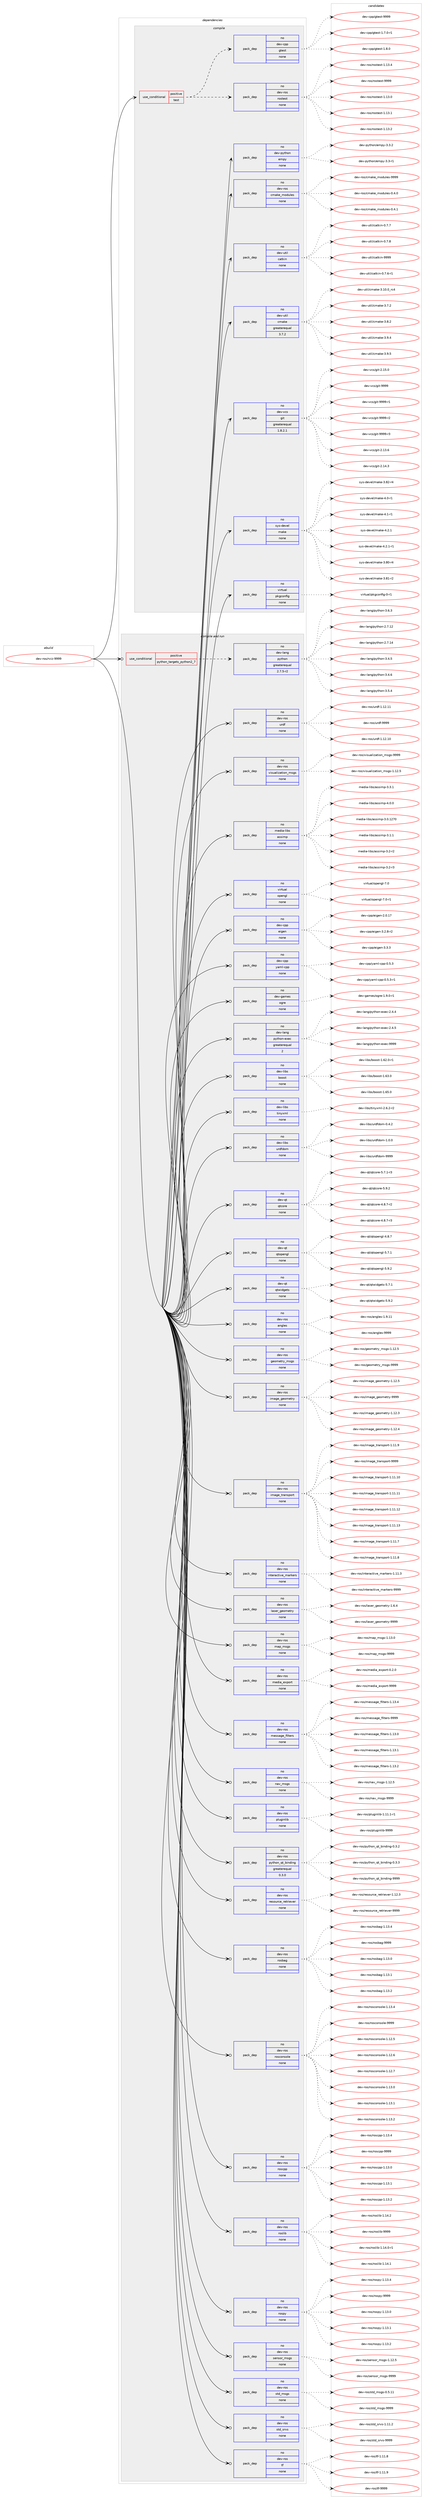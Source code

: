 digraph prolog {

# *************
# Graph options
# *************

newrank=true;
concentrate=true;
compound=true;
graph [rankdir=LR,fontname=Helvetica,fontsize=10,ranksep=1.5];#, ranksep=2.5, nodesep=0.2];
edge  [arrowhead=vee];
node  [fontname=Helvetica,fontsize=10];

# **********
# The ebuild
# **********

subgraph cluster_leftcol {
color=gray;
rank=same;
label=<<i>ebuild</i>>;
id [label="dev-ros/rviz-9999", color=red, width=4, href="../dev-ros/rviz-9999.svg"];
}

# ****************
# The dependencies
# ****************

subgraph cluster_midcol {
color=gray;
label=<<i>dependencies</i>>;
subgraph cluster_compile {
fillcolor="#eeeeee";
style=filled;
label=<<i>compile</i>>;
subgraph cond47141 {
dependency213939 [label=<<TABLE BORDER="0" CELLBORDER="1" CELLSPACING="0" CELLPADDING="4"><TR><TD ROWSPAN="3" CELLPADDING="10">use_conditional</TD></TR><TR><TD>positive</TD></TR><TR><TD>test</TD></TR></TABLE>>, shape=none, color=red];
subgraph pack162808 {
dependency213940 [label=<<TABLE BORDER="0" CELLBORDER="1" CELLSPACING="0" CELLPADDING="4" WIDTH="220"><TR><TD ROWSPAN="6" CELLPADDING="30">pack_dep</TD></TR><TR><TD WIDTH="110">no</TD></TR><TR><TD>dev-ros</TD></TR><TR><TD>rostest</TD></TR><TR><TD>none</TD></TR><TR><TD></TD></TR></TABLE>>, shape=none, color=blue];
}
dependency213939:e -> dependency213940:w [weight=20,style="dashed",arrowhead="vee"];
subgraph pack162809 {
dependency213941 [label=<<TABLE BORDER="0" CELLBORDER="1" CELLSPACING="0" CELLPADDING="4" WIDTH="220"><TR><TD ROWSPAN="6" CELLPADDING="30">pack_dep</TD></TR><TR><TD WIDTH="110">no</TD></TR><TR><TD>dev-cpp</TD></TR><TR><TD>gtest</TD></TR><TR><TD>none</TD></TR><TR><TD></TD></TR></TABLE>>, shape=none, color=blue];
}
dependency213939:e -> dependency213941:w [weight=20,style="dashed",arrowhead="vee"];
}
id:e -> dependency213939:w [weight=20,style="solid",arrowhead="vee"];
subgraph pack162810 {
dependency213942 [label=<<TABLE BORDER="0" CELLBORDER="1" CELLSPACING="0" CELLPADDING="4" WIDTH="220"><TR><TD ROWSPAN="6" CELLPADDING="30">pack_dep</TD></TR><TR><TD WIDTH="110">no</TD></TR><TR><TD>dev-python</TD></TR><TR><TD>empy</TD></TR><TR><TD>none</TD></TR><TR><TD></TD></TR></TABLE>>, shape=none, color=blue];
}
id:e -> dependency213942:w [weight=20,style="solid",arrowhead="vee"];
subgraph pack162811 {
dependency213943 [label=<<TABLE BORDER="0" CELLBORDER="1" CELLSPACING="0" CELLPADDING="4" WIDTH="220"><TR><TD ROWSPAN="6" CELLPADDING="30">pack_dep</TD></TR><TR><TD WIDTH="110">no</TD></TR><TR><TD>dev-ros</TD></TR><TR><TD>cmake_modules</TD></TR><TR><TD>none</TD></TR><TR><TD></TD></TR></TABLE>>, shape=none, color=blue];
}
id:e -> dependency213943:w [weight=20,style="solid",arrowhead="vee"];
subgraph pack162812 {
dependency213944 [label=<<TABLE BORDER="0" CELLBORDER="1" CELLSPACING="0" CELLPADDING="4" WIDTH="220"><TR><TD ROWSPAN="6" CELLPADDING="30">pack_dep</TD></TR><TR><TD WIDTH="110">no</TD></TR><TR><TD>dev-util</TD></TR><TR><TD>catkin</TD></TR><TR><TD>none</TD></TR><TR><TD></TD></TR></TABLE>>, shape=none, color=blue];
}
id:e -> dependency213944:w [weight=20,style="solid",arrowhead="vee"];
subgraph pack162813 {
dependency213945 [label=<<TABLE BORDER="0" CELLBORDER="1" CELLSPACING="0" CELLPADDING="4" WIDTH="220"><TR><TD ROWSPAN="6" CELLPADDING="30">pack_dep</TD></TR><TR><TD WIDTH="110">no</TD></TR><TR><TD>dev-util</TD></TR><TR><TD>cmake</TD></TR><TR><TD>greaterequal</TD></TR><TR><TD>3.7.2</TD></TR></TABLE>>, shape=none, color=blue];
}
id:e -> dependency213945:w [weight=20,style="solid",arrowhead="vee"];
subgraph pack162814 {
dependency213946 [label=<<TABLE BORDER="0" CELLBORDER="1" CELLSPACING="0" CELLPADDING="4" WIDTH="220"><TR><TD ROWSPAN="6" CELLPADDING="30">pack_dep</TD></TR><TR><TD WIDTH="110">no</TD></TR><TR><TD>dev-vcs</TD></TR><TR><TD>git</TD></TR><TR><TD>greaterequal</TD></TR><TR><TD>1.8.2.1</TD></TR></TABLE>>, shape=none, color=blue];
}
id:e -> dependency213946:w [weight=20,style="solid",arrowhead="vee"];
subgraph pack162815 {
dependency213947 [label=<<TABLE BORDER="0" CELLBORDER="1" CELLSPACING="0" CELLPADDING="4" WIDTH="220"><TR><TD ROWSPAN="6" CELLPADDING="30">pack_dep</TD></TR><TR><TD WIDTH="110">no</TD></TR><TR><TD>sys-devel</TD></TR><TR><TD>make</TD></TR><TR><TD>none</TD></TR><TR><TD></TD></TR></TABLE>>, shape=none, color=blue];
}
id:e -> dependency213947:w [weight=20,style="solid",arrowhead="vee"];
subgraph pack162816 {
dependency213948 [label=<<TABLE BORDER="0" CELLBORDER="1" CELLSPACING="0" CELLPADDING="4" WIDTH="220"><TR><TD ROWSPAN="6" CELLPADDING="30">pack_dep</TD></TR><TR><TD WIDTH="110">no</TD></TR><TR><TD>virtual</TD></TR><TR><TD>pkgconfig</TD></TR><TR><TD>none</TD></TR><TR><TD></TD></TR></TABLE>>, shape=none, color=blue];
}
id:e -> dependency213948:w [weight=20,style="solid",arrowhead="vee"];
}
subgraph cluster_compileandrun {
fillcolor="#eeeeee";
style=filled;
label=<<i>compile and run</i>>;
subgraph cond47142 {
dependency213949 [label=<<TABLE BORDER="0" CELLBORDER="1" CELLSPACING="0" CELLPADDING="4"><TR><TD ROWSPAN="3" CELLPADDING="10">use_conditional</TD></TR><TR><TD>positive</TD></TR><TR><TD>python_targets_python2_7</TD></TR></TABLE>>, shape=none, color=red];
subgraph pack162817 {
dependency213950 [label=<<TABLE BORDER="0" CELLBORDER="1" CELLSPACING="0" CELLPADDING="4" WIDTH="220"><TR><TD ROWSPAN="6" CELLPADDING="30">pack_dep</TD></TR><TR><TD WIDTH="110">no</TD></TR><TR><TD>dev-lang</TD></TR><TR><TD>python</TD></TR><TR><TD>greaterequal</TD></TR><TR><TD>2.7.5-r2</TD></TR></TABLE>>, shape=none, color=blue];
}
dependency213949:e -> dependency213950:w [weight=20,style="dashed",arrowhead="vee"];
}
id:e -> dependency213949:w [weight=20,style="solid",arrowhead="odotvee"];
subgraph pack162818 {
dependency213951 [label=<<TABLE BORDER="0" CELLBORDER="1" CELLSPACING="0" CELLPADDING="4" WIDTH="220"><TR><TD ROWSPAN="6" CELLPADDING="30">pack_dep</TD></TR><TR><TD WIDTH="110">no</TD></TR><TR><TD>dev-cpp</TD></TR><TR><TD>eigen</TD></TR><TR><TD>none</TD></TR><TR><TD></TD></TR></TABLE>>, shape=none, color=blue];
}
id:e -> dependency213951:w [weight=20,style="solid",arrowhead="odotvee"];
subgraph pack162819 {
dependency213952 [label=<<TABLE BORDER="0" CELLBORDER="1" CELLSPACING="0" CELLPADDING="4" WIDTH="220"><TR><TD ROWSPAN="6" CELLPADDING="30">pack_dep</TD></TR><TR><TD WIDTH="110">no</TD></TR><TR><TD>dev-cpp</TD></TR><TR><TD>yaml-cpp</TD></TR><TR><TD>none</TD></TR><TR><TD></TD></TR></TABLE>>, shape=none, color=blue];
}
id:e -> dependency213952:w [weight=20,style="solid",arrowhead="odotvee"];
subgraph pack162820 {
dependency213953 [label=<<TABLE BORDER="0" CELLBORDER="1" CELLSPACING="0" CELLPADDING="4" WIDTH="220"><TR><TD ROWSPAN="6" CELLPADDING="30">pack_dep</TD></TR><TR><TD WIDTH="110">no</TD></TR><TR><TD>dev-games</TD></TR><TR><TD>ogre</TD></TR><TR><TD>none</TD></TR><TR><TD></TD></TR></TABLE>>, shape=none, color=blue];
}
id:e -> dependency213953:w [weight=20,style="solid",arrowhead="odotvee"];
subgraph pack162821 {
dependency213954 [label=<<TABLE BORDER="0" CELLBORDER="1" CELLSPACING="0" CELLPADDING="4" WIDTH="220"><TR><TD ROWSPAN="6" CELLPADDING="30">pack_dep</TD></TR><TR><TD WIDTH="110">no</TD></TR><TR><TD>dev-lang</TD></TR><TR><TD>python-exec</TD></TR><TR><TD>greaterequal</TD></TR><TR><TD>2</TD></TR></TABLE>>, shape=none, color=blue];
}
id:e -> dependency213954:w [weight=20,style="solid",arrowhead="odotvee"];
subgraph pack162822 {
dependency213955 [label=<<TABLE BORDER="0" CELLBORDER="1" CELLSPACING="0" CELLPADDING="4" WIDTH="220"><TR><TD ROWSPAN="6" CELLPADDING="30">pack_dep</TD></TR><TR><TD WIDTH="110">no</TD></TR><TR><TD>dev-libs</TD></TR><TR><TD>boost</TD></TR><TR><TD>none</TD></TR><TR><TD></TD></TR></TABLE>>, shape=none, color=blue];
}
id:e -> dependency213955:w [weight=20,style="solid",arrowhead="odotvee"];
subgraph pack162823 {
dependency213956 [label=<<TABLE BORDER="0" CELLBORDER="1" CELLSPACING="0" CELLPADDING="4" WIDTH="220"><TR><TD ROWSPAN="6" CELLPADDING="30">pack_dep</TD></TR><TR><TD WIDTH="110">no</TD></TR><TR><TD>dev-libs</TD></TR><TR><TD>tinyxml</TD></TR><TR><TD>none</TD></TR><TR><TD></TD></TR></TABLE>>, shape=none, color=blue];
}
id:e -> dependency213956:w [weight=20,style="solid",arrowhead="odotvee"];
subgraph pack162824 {
dependency213957 [label=<<TABLE BORDER="0" CELLBORDER="1" CELLSPACING="0" CELLPADDING="4" WIDTH="220"><TR><TD ROWSPAN="6" CELLPADDING="30">pack_dep</TD></TR><TR><TD WIDTH="110">no</TD></TR><TR><TD>dev-libs</TD></TR><TR><TD>urdfdom</TD></TR><TR><TD>none</TD></TR><TR><TD></TD></TR></TABLE>>, shape=none, color=blue];
}
id:e -> dependency213957:w [weight=20,style="solid",arrowhead="odotvee"];
subgraph pack162825 {
dependency213958 [label=<<TABLE BORDER="0" CELLBORDER="1" CELLSPACING="0" CELLPADDING="4" WIDTH="220"><TR><TD ROWSPAN="6" CELLPADDING="30">pack_dep</TD></TR><TR><TD WIDTH="110">no</TD></TR><TR><TD>dev-qt</TD></TR><TR><TD>qtcore</TD></TR><TR><TD>none</TD></TR><TR><TD></TD></TR></TABLE>>, shape=none, color=blue];
}
id:e -> dependency213958:w [weight=20,style="solid",arrowhead="odotvee"];
subgraph pack162826 {
dependency213959 [label=<<TABLE BORDER="0" CELLBORDER="1" CELLSPACING="0" CELLPADDING="4" WIDTH="220"><TR><TD ROWSPAN="6" CELLPADDING="30">pack_dep</TD></TR><TR><TD WIDTH="110">no</TD></TR><TR><TD>dev-qt</TD></TR><TR><TD>qtopengl</TD></TR><TR><TD>none</TD></TR><TR><TD></TD></TR></TABLE>>, shape=none, color=blue];
}
id:e -> dependency213959:w [weight=20,style="solid",arrowhead="odotvee"];
subgraph pack162827 {
dependency213960 [label=<<TABLE BORDER="0" CELLBORDER="1" CELLSPACING="0" CELLPADDING="4" WIDTH="220"><TR><TD ROWSPAN="6" CELLPADDING="30">pack_dep</TD></TR><TR><TD WIDTH="110">no</TD></TR><TR><TD>dev-qt</TD></TR><TR><TD>qtwidgets</TD></TR><TR><TD>none</TD></TR><TR><TD></TD></TR></TABLE>>, shape=none, color=blue];
}
id:e -> dependency213960:w [weight=20,style="solid",arrowhead="odotvee"];
subgraph pack162828 {
dependency213961 [label=<<TABLE BORDER="0" CELLBORDER="1" CELLSPACING="0" CELLPADDING="4" WIDTH="220"><TR><TD ROWSPAN="6" CELLPADDING="30">pack_dep</TD></TR><TR><TD WIDTH="110">no</TD></TR><TR><TD>dev-ros</TD></TR><TR><TD>angles</TD></TR><TR><TD>none</TD></TR><TR><TD></TD></TR></TABLE>>, shape=none, color=blue];
}
id:e -> dependency213961:w [weight=20,style="solid",arrowhead="odotvee"];
subgraph pack162829 {
dependency213962 [label=<<TABLE BORDER="0" CELLBORDER="1" CELLSPACING="0" CELLPADDING="4" WIDTH="220"><TR><TD ROWSPAN="6" CELLPADDING="30">pack_dep</TD></TR><TR><TD WIDTH="110">no</TD></TR><TR><TD>dev-ros</TD></TR><TR><TD>geometry_msgs</TD></TR><TR><TD>none</TD></TR><TR><TD></TD></TR></TABLE>>, shape=none, color=blue];
}
id:e -> dependency213962:w [weight=20,style="solid",arrowhead="odotvee"];
subgraph pack162830 {
dependency213963 [label=<<TABLE BORDER="0" CELLBORDER="1" CELLSPACING="0" CELLPADDING="4" WIDTH="220"><TR><TD ROWSPAN="6" CELLPADDING="30">pack_dep</TD></TR><TR><TD WIDTH="110">no</TD></TR><TR><TD>dev-ros</TD></TR><TR><TD>image_geometry</TD></TR><TR><TD>none</TD></TR><TR><TD></TD></TR></TABLE>>, shape=none, color=blue];
}
id:e -> dependency213963:w [weight=20,style="solid",arrowhead="odotvee"];
subgraph pack162831 {
dependency213964 [label=<<TABLE BORDER="0" CELLBORDER="1" CELLSPACING="0" CELLPADDING="4" WIDTH="220"><TR><TD ROWSPAN="6" CELLPADDING="30">pack_dep</TD></TR><TR><TD WIDTH="110">no</TD></TR><TR><TD>dev-ros</TD></TR><TR><TD>image_transport</TD></TR><TR><TD>none</TD></TR><TR><TD></TD></TR></TABLE>>, shape=none, color=blue];
}
id:e -> dependency213964:w [weight=20,style="solid",arrowhead="odotvee"];
subgraph pack162832 {
dependency213965 [label=<<TABLE BORDER="0" CELLBORDER="1" CELLSPACING="0" CELLPADDING="4" WIDTH="220"><TR><TD ROWSPAN="6" CELLPADDING="30">pack_dep</TD></TR><TR><TD WIDTH="110">no</TD></TR><TR><TD>dev-ros</TD></TR><TR><TD>interactive_markers</TD></TR><TR><TD>none</TD></TR><TR><TD></TD></TR></TABLE>>, shape=none, color=blue];
}
id:e -> dependency213965:w [weight=20,style="solid",arrowhead="odotvee"];
subgraph pack162833 {
dependency213966 [label=<<TABLE BORDER="0" CELLBORDER="1" CELLSPACING="0" CELLPADDING="4" WIDTH="220"><TR><TD ROWSPAN="6" CELLPADDING="30">pack_dep</TD></TR><TR><TD WIDTH="110">no</TD></TR><TR><TD>dev-ros</TD></TR><TR><TD>laser_geometry</TD></TR><TR><TD>none</TD></TR><TR><TD></TD></TR></TABLE>>, shape=none, color=blue];
}
id:e -> dependency213966:w [weight=20,style="solid",arrowhead="odotvee"];
subgraph pack162834 {
dependency213967 [label=<<TABLE BORDER="0" CELLBORDER="1" CELLSPACING="0" CELLPADDING="4" WIDTH="220"><TR><TD ROWSPAN="6" CELLPADDING="30">pack_dep</TD></TR><TR><TD WIDTH="110">no</TD></TR><TR><TD>dev-ros</TD></TR><TR><TD>map_msgs</TD></TR><TR><TD>none</TD></TR><TR><TD></TD></TR></TABLE>>, shape=none, color=blue];
}
id:e -> dependency213967:w [weight=20,style="solid",arrowhead="odotvee"];
subgraph pack162835 {
dependency213968 [label=<<TABLE BORDER="0" CELLBORDER="1" CELLSPACING="0" CELLPADDING="4" WIDTH="220"><TR><TD ROWSPAN="6" CELLPADDING="30">pack_dep</TD></TR><TR><TD WIDTH="110">no</TD></TR><TR><TD>dev-ros</TD></TR><TR><TD>media_export</TD></TR><TR><TD>none</TD></TR><TR><TD></TD></TR></TABLE>>, shape=none, color=blue];
}
id:e -> dependency213968:w [weight=20,style="solid",arrowhead="odotvee"];
subgraph pack162836 {
dependency213969 [label=<<TABLE BORDER="0" CELLBORDER="1" CELLSPACING="0" CELLPADDING="4" WIDTH="220"><TR><TD ROWSPAN="6" CELLPADDING="30">pack_dep</TD></TR><TR><TD WIDTH="110">no</TD></TR><TR><TD>dev-ros</TD></TR><TR><TD>message_filters</TD></TR><TR><TD>none</TD></TR><TR><TD></TD></TR></TABLE>>, shape=none, color=blue];
}
id:e -> dependency213969:w [weight=20,style="solid",arrowhead="odotvee"];
subgraph pack162837 {
dependency213970 [label=<<TABLE BORDER="0" CELLBORDER="1" CELLSPACING="0" CELLPADDING="4" WIDTH="220"><TR><TD ROWSPAN="6" CELLPADDING="30">pack_dep</TD></TR><TR><TD WIDTH="110">no</TD></TR><TR><TD>dev-ros</TD></TR><TR><TD>nav_msgs</TD></TR><TR><TD>none</TD></TR><TR><TD></TD></TR></TABLE>>, shape=none, color=blue];
}
id:e -> dependency213970:w [weight=20,style="solid",arrowhead="odotvee"];
subgraph pack162838 {
dependency213971 [label=<<TABLE BORDER="0" CELLBORDER="1" CELLSPACING="0" CELLPADDING="4" WIDTH="220"><TR><TD ROWSPAN="6" CELLPADDING="30">pack_dep</TD></TR><TR><TD WIDTH="110">no</TD></TR><TR><TD>dev-ros</TD></TR><TR><TD>pluginlib</TD></TR><TR><TD>none</TD></TR><TR><TD></TD></TR></TABLE>>, shape=none, color=blue];
}
id:e -> dependency213971:w [weight=20,style="solid",arrowhead="odotvee"];
subgraph pack162839 {
dependency213972 [label=<<TABLE BORDER="0" CELLBORDER="1" CELLSPACING="0" CELLPADDING="4" WIDTH="220"><TR><TD ROWSPAN="6" CELLPADDING="30">pack_dep</TD></TR><TR><TD WIDTH="110">no</TD></TR><TR><TD>dev-ros</TD></TR><TR><TD>python_qt_binding</TD></TR><TR><TD>greaterequal</TD></TR><TR><TD>0.3.0</TD></TR></TABLE>>, shape=none, color=blue];
}
id:e -> dependency213972:w [weight=20,style="solid",arrowhead="odotvee"];
subgraph pack162840 {
dependency213973 [label=<<TABLE BORDER="0" CELLBORDER="1" CELLSPACING="0" CELLPADDING="4" WIDTH="220"><TR><TD ROWSPAN="6" CELLPADDING="30">pack_dep</TD></TR><TR><TD WIDTH="110">no</TD></TR><TR><TD>dev-ros</TD></TR><TR><TD>resource_retriever</TD></TR><TR><TD>none</TD></TR><TR><TD></TD></TR></TABLE>>, shape=none, color=blue];
}
id:e -> dependency213973:w [weight=20,style="solid",arrowhead="odotvee"];
subgraph pack162841 {
dependency213974 [label=<<TABLE BORDER="0" CELLBORDER="1" CELLSPACING="0" CELLPADDING="4" WIDTH="220"><TR><TD ROWSPAN="6" CELLPADDING="30">pack_dep</TD></TR><TR><TD WIDTH="110">no</TD></TR><TR><TD>dev-ros</TD></TR><TR><TD>rosbag</TD></TR><TR><TD>none</TD></TR><TR><TD></TD></TR></TABLE>>, shape=none, color=blue];
}
id:e -> dependency213974:w [weight=20,style="solid",arrowhead="odotvee"];
subgraph pack162842 {
dependency213975 [label=<<TABLE BORDER="0" CELLBORDER="1" CELLSPACING="0" CELLPADDING="4" WIDTH="220"><TR><TD ROWSPAN="6" CELLPADDING="30">pack_dep</TD></TR><TR><TD WIDTH="110">no</TD></TR><TR><TD>dev-ros</TD></TR><TR><TD>rosconsole</TD></TR><TR><TD>none</TD></TR><TR><TD></TD></TR></TABLE>>, shape=none, color=blue];
}
id:e -> dependency213975:w [weight=20,style="solid",arrowhead="odotvee"];
subgraph pack162843 {
dependency213976 [label=<<TABLE BORDER="0" CELLBORDER="1" CELLSPACING="0" CELLPADDING="4" WIDTH="220"><TR><TD ROWSPAN="6" CELLPADDING="30">pack_dep</TD></TR><TR><TD WIDTH="110">no</TD></TR><TR><TD>dev-ros</TD></TR><TR><TD>roscpp</TD></TR><TR><TD>none</TD></TR><TR><TD></TD></TR></TABLE>>, shape=none, color=blue];
}
id:e -> dependency213976:w [weight=20,style="solid",arrowhead="odotvee"];
subgraph pack162844 {
dependency213977 [label=<<TABLE BORDER="0" CELLBORDER="1" CELLSPACING="0" CELLPADDING="4" WIDTH="220"><TR><TD ROWSPAN="6" CELLPADDING="30">pack_dep</TD></TR><TR><TD WIDTH="110">no</TD></TR><TR><TD>dev-ros</TD></TR><TR><TD>roslib</TD></TR><TR><TD>none</TD></TR><TR><TD></TD></TR></TABLE>>, shape=none, color=blue];
}
id:e -> dependency213977:w [weight=20,style="solid",arrowhead="odotvee"];
subgraph pack162845 {
dependency213978 [label=<<TABLE BORDER="0" CELLBORDER="1" CELLSPACING="0" CELLPADDING="4" WIDTH="220"><TR><TD ROWSPAN="6" CELLPADDING="30">pack_dep</TD></TR><TR><TD WIDTH="110">no</TD></TR><TR><TD>dev-ros</TD></TR><TR><TD>rospy</TD></TR><TR><TD>none</TD></TR><TR><TD></TD></TR></TABLE>>, shape=none, color=blue];
}
id:e -> dependency213978:w [weight=20,style="solid",arrowhead="odotvee"];
subgraph pack162846 {
dependency213979 [label=<<TABLE BORDER="0" CELLBORDER="1" CELLSPACING="0" CELLPADDING="4" WIDTH="220"><TR><TD ROWSPAN="6" CELLPADDING="30">pack_dep</TD></TR><TR><TD WIDTH="110">no</TD></TR><TR><TD>dev-ros</TD></TR><TR><TD>sensor_msgs</TD></TR><TR><TD>none</TD></TR><TR><TD></TD></TR></TABLE>>, shape=none, color=blue];
}
id:e -> dependency213979:w [weight=20,style="solid",arrowhead="odotvee"];
subgraph pack162847 {
dependency213980 [label=<<TABLE BORDER="0" CELLBORDER="1" CELLSPACING="0" CELLPADDING="4" WIDTH="220"><TR><TD ROWSPAN="6" CELLPADDING="30">pack_dep</TD></TR><TR><TD WIDTH="110">no</TD></TR><TR><TD>dev-ros</TD></TR><TR><TD>std_msgs</TD></TR><TR><TD>none</TD></TR><TR><TD></TD></TR></TABLE>>, shape=none, color=blue];
}
id:e -> dependency213980:w [weight=20,style="solid",arrowhead="odotvee"];
subgraph pack162848 {
dependency213981 [label=<<TABLE BORDER="0" CELLBORDER="1" CELLSPACING="0" CELLPADDING="4" WIDTH="220"><TR><TD ROWSPAN="6" CELLPADDING="30">pack_dep</TD></TR><TR><TD WIDTH="110">no</TD></TR><TR><TD>dev-ros</TD></TR><TR><TD>std_srvs</TD></TR><TR><TD>none</TD></TR><TR><TD></TD></TR></TABLE>>, shape=none, color=blue];
}
id:e -> dependency213981:w [weight=20,style="solid",arrowhead="odotvee"];
subgraph pack162849 {
dependency213982 [label=<<TABLE BORDER="0" CELLBORDER="1" CELLSPACING="0" CELLPADDING="4" WIDTH="220"><TR><TD ROWSPAN="6" CELLPADDING="30">pack_dep</TD></TR><TR><TD WIDTH="110">no</TD></TR><TR><TD>dev-ros</TD></TR><TR><TD>tf</TD></TR><TR><TD>none</TD></TR><TR><TD></TD></TR></TABLE>>, shape=none, color=blue];
}
id:e -> dependency213982:w [weight=20,style="solid",arrowhead="odotvee"];
subgraph pack162850 {
dependency213983 [label=<<TABLE BORDER="0" CELLBORDER="1" CELLSPACING="0" CELLPADDING="4" WIDTH="220"><TR><TD ROWSPAN="6" CELLPADDING="30">pack_dep</TD></TR><TR><TD WIDTH="110">no</TD></TR><TR><TD>dev-ros</TD></TR><TR><TD>urdf</TD></TR><TR><TD>none</TD></TR><TR><TD></TD></TR></TABLE>>, shape=none, color=blue];
}
id:e -> dependency213983:w [weight=20,style="solid",arrowhead="odotvee"];
subgraph pack162851 {
dependency213984 [label=<<TABLE BORDER="0" CELLBORDER="1" CELLSPACING="0" CELLPADDING="4" WIDTH="220"><TR><TD ROWSPAN="6" CELLPADDING="30">pack_dep</TD></TR><TR><TD WIDTH="110">no</TD></TR><TR><TD>dev-ros</TD></TR><TR><TD>visualization_msgs</TD></TR><TR><TD>none</TD></TR><TR><TD></TD></TR></TABLE>>, shape=none, color=blue];
}
id:e -> dependency213984:w [weight=20,style="solid",arrowhead="odotvee"];
subgraph pack162852 {
dependency213985 [label=<<TABLE BORDER="0" CELLBORDER="1" CELLSPACING="0" CELLPADDING="4" WIDTH="220"><TR><TD ROWSPAN="6" CELLPADDING="30">pack_dep</TD></TR><TR><TD WIDTH="110">no</TD></TR><TR><TD>media-libs</TD></TR><TR><TD>assimp</TD></TR><TR><TD>none</TD></TR><TR><TD></TD></TR></TABLE>>, shape=none, color=blue];
}
id:e -> dependency213985:w [weight=20,style="solid",arrowhead="odotvee"];
subgraph pack162853 {
dependency213986 [label=<<TABLE BORDER="0" CELLBORDER="1" CELLSPACING="0" CELLPADDING="4" WIDTH="220"><TR><TD ROWSPAN="6" CELLPADDING="30">pack_dep</TD></TR><TR><TD WIDTH="110">no</TD></TR><TR><TD>virtual</TD></TR><TR><TD>opengl</TD></TR><TR><TD>none</TD></TR><TR><TD></TD></TR></TABLE>>, shape=none, color=blue];
}
id:e -> dependency213986:w [weight=20,style="solid",arrowhead="odotvee"];
}
subgraph cluster_run {
fillcolor="#eeeeee";
style=filled;
label=<<i>run</i>>;
}
}

# **************
# The candidates
# **************

subgraph cluster_choices {
rank=same;
color=gray;
label=<<i>candidates</i>>;

subgraph choice162808 {
color=black;
nodesep=1;
choice100101118451141111154711411111511610111511645494649514648 [label="dev-ros/rostest-1.13.0", color=red, width=4,href="../dev-ros/rostest-1.13.0.svg"];
choice100101118451141111154711411111511610111511645494649514649 [label="dev-ros/rostest-1.13.1", color=red, width=4,href="../dev-ros/rostest-1.13.1.svg"];
choice100101118451141111154711411111511610111511645494649514650 [label="dev-ros/rostest-1.13.2", color=red, width=4,href="../dev-ros/rostest-1.13.2.svg"];
choice100101118451141111154711411111511610111511645494649514652 [label="dev-ros/rostest-1.13.4", color=red, width=4,href="../dev-ros/rostest-1.13.4.svg"];
choice10010111845114111115471141111151161011151164557575757 [label="dev-ros/rostest-9999", color=red, width=4,href="../dev-ros/rostest-9999.svg"];
dependency213940:e -> choice100101118451141111154711411111511610111511645494649514648:w [style=dotted,weight="100"];
dependency213940:e -> choice100101118451141111154711411111511610111511645494649514649:w [style=dotted,weight="100"];
dependency213940:e -> choice100101118451141111154711411111511610111511645494649514650:w [style=dotted,weight="100"];
dependency213940:e -> choice100101118451141111154711411111511610111511645494649514652:w [style=dotted,weight="100"];
dependency213940:e -> choice10010111845114111115471141111151161011151164557575757:w [style=dotted,weight="100"];
}
subgraph choice162809 {
color=black;
nodesep=1;
choice1001011184599112112471031161011151164549465546484511449 [label="dev-cpp/gtest-1.7.0-r1", color=red, width=4,href="../dev-cpp/gtest-1.7.0-r1.svg"];
choice100101118459911211247103116101115116454946564648 [label="dev-cpp/gtest-1.8.0", color=red, width=4,href="../dev-cpp/gtest-1.8.0.svg"];
choice1001011184599112112471031161011151164557575757 [label="dev-cpp/gtest-9999", color=red, width=4,href="../dev-cpp/gtest-9999.svg"];
dependency213941:e -> choice1001011184599112112471031161011151164549465546484511449:w [style=dotted,weight="100"];
dependency213941:e -> choice100101118459911211247103116101115116454946564648:w [style=dotted,weight="100"];
dependency213941:e -> choice1001011184599112112471031161011151164557575757:w [style=dotted,weight="100"];
}
subgraph choice162810 {
color=black;
nodesep=1;
choice1001011184511212111610411111047101109112121455146514511449 [label="dev-python/empy-3.3-r1", color=red, width=4,href="../dev-python/empy-3.3-r1.svg"];
choice1001011184511212111610411111047101109112121455146514650 [label="dev-python/empy-3.3.2", color=red, width=4,href="../dev-python/empy-3.3.2.svg"];
dependency213942:e -> choice1001011184511212111610411111047101109112121455146514511449:w [style=dotted,weight="100"];
dependency213942:e -> choice1001011184511212111610411111047101109112121455146514650:w [style=dotted,weight="100"];
}
subgraph choice162811 {
color=black;
nodesep=1;
choice1001011184511411111547991099710710195109111100117108101115454846524648 [label="dev-ros/cmake_modules-0.4.0", color=red, width=4,href="../dev-ros/cmake_modules-0.4.0.svg"];
choice1001011184511411111547991099710710195109111100117108101115454846524649 [label="dev-ros/cmake_modules-0.4.1", color=red, width=4,href="../dev-ros/cmake_modules-0.4.1.svg"];
choice10010111845114111115479910997107101951091111001171081011154557575757 [label="dev-ros/cmake_modules-9999", color=red, width=4,href="../dev-ros/cmake_modules-9999.svg"];
dependency213943:e -> choice1001011184511411111547991099710710195109111100117108101115454846524648:w [style=dotted,weight="100"];
dependency213943:e -> choice1001011184511411111547991099710710195109111100117108101115454846524649:w [style=dotted,weight="100"];
dependency213943:e -> choice10010111845114111115479910997107101951091111001171081011154557575757:w [style=dotted,weight="100"];
}
subgraph choice162812 {
color=black;
nodesep=1;
choice100101118451171161051084799971161071051104548465546544511449 [label="dev-util/catkin-0.7.6-r1", color=red, width=4,href="../dev-util/catkin-0.7.6-r1.svg"];
choice10010111845117116105108479997116107105110454846554655 [label="dev-util/catkin-0.7.7", color=red, width=4,href="../dev-util/catkin-0.7.7.svg"];
choice10010111845117116105108479997116107105110454846554656 [label="dev-util/catkin-0.7.8", color=red, width=4,href="../dev-util/catkin-0.7.8.svg"];
choice100101118451171161051084799971161071051104557575757 [label="dev-util/catkin-9999", color=red, width=4,href="../dev-util/catkin-9999.svg"];
dependency213944:e -> choice100101118451171161051084799971161071051104548465546544511449:w [style=dotted,weight="100"];
dependency213944:e -> choice10010111845117116105108479997116107105110454846554655:w [style=dotted,weight="100"];
dependency213944:e -> choice10010111845117116105108479997116107105110454846554656:w [style=dotted,weight="100"];
dependency213944:e -> choice100101118451171161051084799971161071051104557575757:w [style=dotted,weight="100"];
}
subgraph choice162813 {
color=black;
nodesep=1;
choice1001011184511711610510847991099710710145514649484648951149952 [label="dev-util/cmake-3.10.0_rc4", color=red, width=4,href="../dev-util/cmake-3.10.0_rc4.svg"];
choice10010111845117116105108479910997107101455146554650 [label="dev-util/cmake-3.7.2", color=red, width=4,href="../dev-util/cmake-3.7.2.svg"];
choice10010111845117116105108479910997107101455146564650 [label="dev-util/cmake-3.8.2", color=red, width=4,href="../dev-util/cmake-3.8.2.svg"];
choice10010111845117116105108479910997107101455146574652 [label="dev-util/cmake-3.9.4", color=red, width=4,href="../dev-util/cmake-3.9.4.svg"];
choice10010111845117116105108479910997107101455146574653 [label="dev-util/cmake-3.9.5", color=red, width=4,href="../dev-util/cmake-3.9.5.svg"];
dependency213945:e -> choice1001011184511711610510847991099710710145514649484648951149952:w [style=dotted,weight="100"];
dependency213945:e -> choice10010111845117116105108479910997107101455146554650:w [style=dotted,weight="100"];
dependency213945:e -> choice10010111845117116105108479910997107101455146564650:w [style=dotted,weight="100"];
dependency213945:e -> choice10010111845117116105108479910997107101455146574652:w [style=dotted,weight="100"];
dependency213945:e -> choice10010111845117116105108479910997107101455146574653:w [style=dotted,weight="100"];
}
subgraph choice162814 {
color=black;
nodesep=1;
choice10010111845118991154710310511645504649514654 [label="dev-vcs/git-2.13.6", color=red, width=4,href="../dev-vcs/git-2.13.6.svg"];
choice10010111845118991154710310511645504649524651 [label="dev-vcs/git-2.14.3", color=red, width=4,href="../dev-vcs/git-2.14.3.svg"];
choice10010111845118991154710310511645504649534648 [label="dev-vcs/git-2.15.0", color=red, width=4,href="../dev-vcs/git-2.15.0.svg"];
choice1001011184511899115471031051164557575757 [label="dev-vcs/git-9999", color=red, width=4,href="../dev-vcs/git-9999.svg"];
choice10010111845118991154710310511645575757574511449 [label="dev-vcs/git-9999-r1", color=red, width=4,href="../dev-vcs/git-9999-r1.svg"];
choice10010111845118991154710310511645575757574511450 [label="dev-vcs/git-9999-r2", color=red, width=4,href="../dev-vcs/git-9999-r2.svg"];
choice10010111845118991154710310511645575757574511451 [label="dev-vcs/git-9999-r3", color=red, width=4,href="../dev-vcs/git-9999-r3.svg"];
dependency213946:e -> choice10010111845118991154710310511645504649514654:w [style=dotted,weight="100"];
dependency213946:e -> choice10010111845118991154710310511645504649524651:w [style=dotted,weight="100"];
dependency213946:e -> choice10010111845118991154710310511645504649534648:w [style=dotted,weight="100"];
dependency213946:e -> choice1001011184511899115471031051164557575757:w [style=dotted,weight="100"];
dependency213946:e -> choice10010111845118991154710310511645575757574511449:w [style=dotted,weight="100"];
dependency213946:e -> choice10010111845118991154710310511645575757574511450:w [style=dotted,weight="100"];
dependency213946:e -> choice10010111845118991154710310511645575757574511451:w [style=dotted,weight="100"];
}
subgraph choice162815 {
color=black;
nodesep=1;
choice11512111545100101118101108471099710710145514656484511452 [label="sys-devel/make-3.80-r4", color=red, width=4,href="../sys-devel/make-3.80-r4.svg"];
choice11512111545100101118101108471099710710145514656494511450 [label="sys-devel/make-3.81-r2", color=red, width=4,href="../sys-devel/make-3.81-r2.svg"];
choice11512111545100101118101108471099710710145514656504511452 [label="sys-devel/make-3.82-r4", color=red, width=4,href="../sys-devel/make-3.82-r4.svg"];
choice115121115451001011181011084710997107101455246484511449 [label="sys-devel/make-4.0-r1", color=red, width=4,href="../sys-devel/make-4.0-r1.svg"];
choice115121115451001011181011084710997107101455246494511449 [label="sys-devel/make-4.1-r1", color=red, width=4,href="../sys-devel/make-4.1-r1.svg"];
choice115121115451001011181011084710997107101455246504649 [label="sys-devel/make-4.2.1", color=red, width=4,href="../sys-devel/make-4.2.1.svg"];
choice1151211154510010111810110847109971071014552465046494511449 [label="sys-devel/make-4.2.1-r1", color=red, width=4,href="../sys-devel/make-4.2.1-r1.svg"];
dependency213947:e -> choice11512111545100101118101108471099710710145514656484511452:w [style=dotted,weight="100"];
dependency213947:e -> choice11512111545100101118101108471099710710145514656494511450:w [style=dotted,weight="100"];
dependency213947:e -> choice11512111545100101118101108471099710710145514656504511452:w [style=dotted,weight="100"];
dependency213947:e -> choice115121115451001011181011084710997107101455246484511449:w [style=dotted,weight="100"];
dependency213947:e -> choice115121115451001011181011084710997107101455246494511449:w [style=dotted,weight="100"];
dependency213947:e -> choice115121115451001011181011084710997107101455246504649:w [style=dotted,weight="100"];
dependency213947:e -> choice1151211154510010111810110847109971071014552465046494511449:w [style=dotted,weight="100"];
}
subgraph choice162816 {
color=black;
nodesep=1;
choice11810511411611797108471121071039911111010210510345484511449 [label="virtual/pkgconfig-0-r1", color=red, width=4,href="../virtual/pkgconfig-0-r1.svg"];
dependency213948:e -> choice11810511411611797108471121071039911111010210510345484511449:w [style=dotted,weight="100"];
}
subgraph choice162817 {
color=black;
nodesep=1;
choice10010111845108971101034711212111610411111045504655464950 [label="dev-lang/python-2.7.12", color=red, width=4,href="../dev-lang/python-2.7.12.svg"];
choice10010111845108971101034711212111610411111045504655464952 [label="dev-lang/python-2.7.14", color=red, width=4,href="../dev-lang/python-2.7.14.svg"];
choice100101118451089711010347112121116104111110455146524653 [label="dev-lang/python-3.4.5", color=red, width=4,href="../dev-lang/python-3.4.5.svg"];
choice100101118451089711010347112121116104111110455146524654 [label="dev-lang/python-3.4.6", color=red, width=4,href="../dev-lang/python-3.4.6.svg"];
choice100101118451089711010347112121116104111110455146534652 [label="dev-lang/python-3.5.4", color=red, width=4,href="../dev-lang/python-3.5.4.svg"];
choice100101118451089711010347112121116104111110455146544651 [label="dev-lang/python-3.6.3", color=red, width=4,href="../dev-lang/python-3.6.3.svg"];
dependency213950:e -> choice10010111845108971101034711212111610411111045504655464950:w [style=dotted,weight="100"];
dependency213950:e -> choice10010111845108971101034711212111610411111045504655464952:w [style=dotted,weight="100"];
dependency213950:e -> choice100101118451089711010347112121116104111110455146524653:w [style=dotted,weight="100"];
dependency213950:e -> choice100101118451089711010347112121116104111110455146524654:w [style=dotted,weight="100"];
dependency213950:e -> choice100101118451089711010347112121116104111110455146534652:w [style=dotted,weight="100"];
dependency213950:e -> choice100101118451089711010347112121116104111110455146544651:w [style=dotted,weight="100"];
}
subgraph choice162818 {
color=black;
nodesep=1;
choice10010111845991121124710110510310111045504648464955 [label="dev-cpp/eigen-2.0.17", color=red, width=4,href="../dev-cpp/eigen-2.0.17.svg"];
choice1001011184599112112471011051031011104551465046564511450 [label="dev-cpp/eigen-3.2.8-r2", color=red, width=4,href="../dev-cpp/eigen-3.2.8-r2.svg"];
choice100101118459911211247101105103101110455146514651 [label="dev-cpp/eigen-3.3.3", color=red, width=4,href="../dev-cpp/eigen-3.3.3.svg"];
dependency213951:e -> choice10010111845991121124710110510310111045504648464955:w [style=dotted,weight="100"];
dependency213951:e -> choice1001011184599112112471011051031011104551465046564511450:w [style=dotted,weight="100"];
dependency213951:e -> choice100101118459911211247101105103101110455146514651:w [style=dotted,weight="100"];
}
subgraph choice162819 {
color=black;
nodesep=1;
choice100101118459911211247121971091084599112112454846534651 [label="dev-cpp/yaml-cpp-0.5.3", color=red, width=4,href="../dev-cpp/yaml-cpp-0.5.3.svg"];
choice1001011184599112112471219710910845991121124548465346514511449 [label="dev-cpp/yaml-cpp-0.5.3-r1", color=red, width=4,href="../dev-cpp/yaml-cpp-0.5.3-r1.svg"];
dependency213952:e -> choice100101118459911211247121971091084599112112454846534651:w [style=dotted,weight="100"];
dependency213952:e -> choice1001011184599112112471219710910845991121124548465346514511449:w [style=dotted,weight="100"];
}
subgraph choice162820 {
color=black;
nodesep=1;
choice1001011184510397109101115471111031141014549465746484511449 [label="dev-games/ogre-1.9.0-r1", color=red, width=4,href="../dev-games/ogre-1.9.0-r1.svg"];
dependency213953:e -> choice1001011184510397109101115471111031141014549465746484511449:w [style=dotted,weight="100"];
}
subgraph choice162821 {
color=black;
nodesep=1;
choice1001011184510897110103471121211161041111104510112010199455046524652 [label="dev-lang/python-exec-2.4.4", color=red, width=4,href="../dev-lang/python-exec-2.4.4.svg"];
choice1001011184510897110103471121211161041111104510112010199455046524653 [label="dev-lang/python-exec-2.4.5", color=red, width=4,href="../dev-lang/python-exec-2.4.5.svg"];
choice10010111845108971101034711212111610411111045101120101994557575757 [label="dev-lang/python-exec-9999", color=red, width=4,href="../dev-lang/python-exec-9999.svg"];
dependency213954:e -> choice1001011184510897110103471121211161041111104510112010199455046524652:w [style=dotted,weight="100"];
dependency213954:e -> choice1001011184510897110103471121211161041111104510112010199455046524653:w [style=dotted,weight="100"];
dependency213954:e -> choice10010111845108971101034711212111610411111045101120101994557575757:w [style=dotted,weight="100"];
}
subgraph choice162822 {
color=black;
nodesep=1;
choice10010111845108105981154798111111115116454946545046484511449 [label="dev-libs/boost-1.62.0-r1", color=red, width=4,href="../dev-libs/boost-1.62.0-r1.svg"];
choice1001011184510810598115479811111111511645494654514648 [label="dev-libs/boost-1.63.0", color=red, width=4,href="../dev-libs/boost-1.63.0.svg"];
choice1001011184510810598115479811111111511645494654534648 [label="dev-libs/boost-1.65.0", color=red, width=4,href="../dev-libs/boost-1.65.0.svg"];
dependency213955:e -> choice10010111845108105981154798111111115116454946545046484511449:w [style=dotted,weight="100"];
dependency213955:e -> choice1001011184510810598115479811111111511645494654514648:w [style=dotted,weight="100"];
dependency213955:e -> choice1001011184510810598115479811111111511645494654534648:w [style=dotted,weight="100"];
}
subgraph choice162823 {
color=black;
nodesep=1;
choice1001011184510810598115471161051101211201091084550465446504511450 [label="dev-libs/tinyxml-2.6.2-r2", color=red, width=4,href="../dev-libs/tinyxml-2.6.2-r2.svg"];
dependency213956:e -> choice1001011184510810598115471161051101211201091084550465446504511450:w [style=dotted,weight="100"];
}
subgraph choice162824 {
color=black;
nodesep=1;
choice100101118451081059811547117114100102100111109454846524650 [label="dev-libs/urdfdom-0.4.2", color=red, width=4,href="../dev-libs/urdfdom-0.4.2.svg"];
choice100101118451081059811547117114100102100111109454946484648 [label="dev-libs/urdfdom-1.0.0", color=red, width=4,href="../dev-libs/urdfdom-1.0.0.svg"];
choice1001011184510810598115471171141001021001111094557575757 [label="dev-libs/urdfdom-9999", color=red, width=4,href="../dev-libs/urdfdom-9999.svg"];
dependency213957:e -> choice100101118451081059811547117114100102100111109454846524650:w [style=dotted,weight="100"];
dependency213957:e -> choice100101118451081059811547117114100102100111109454946484648:w [style=dotted,weight="100"];
dependency213957:e -> choice1001011184510810598115471171141001021001111094557575757:w [style=dotted,weight="100"];
}
subgraph choice162825 {
color=black;
nodesep=1;
choice1001011184511311647113116991111141014552465646554511450 [label="dev-qt/qtcore-4.8.7-r2", color=red, width=4,href="../dev-qt/qtcore-4.8.7-r2.svg"];
choice1001011184511311647113116991111141014552465646554511451 [label="dev-qt/qtcore-4.8.7-r3", color=red, width=4,href="../dev-qt/qtcore-4.8.7-r3.svg"];
choice1001011184511311647113116991111141014553465546494511451 [label="dev-qt/qtcore-5.7.1-r3", color=red, width=4,href="../dev-qt/qtcore-5.7.1-r3.svg"];
choice100101118451131164711311699111114101455346574650 [label="dev-qt/qtcore-5.9.2", color=red, width=4,href="../dev-qt/qtcore-5.9.2.svg"];
dependency213958:e -> choice1001011184511311647113116991111141014552465646554511450:w [style=dotted,weight="100"];
dependency213958:e -> choice1001011184511311647113116991111141014552465646554511451:w [style=dotted,weight="100"];
dependency213958:e -> choice1001011184511311647113116991111141014553465546494511451:w [style=dotted,weight="100"];
dependency213958:e -> choice100101118451131164711311699111114101455346574650:w [style=dotted,weight="100"];
}
subgraph choice162826 {
color=black;
nodesep=1;
choice1001011184511311647113116111112101110103108455246564655 [label="dev-qt/qtopengl-4.8.7", color=red, width=4,href="../dev-qt/qtopengl-4.8.7.svg"];
choice1001011184511311647113116111112101110103108455346554649 [label="dev-qt/qtopengl-5.7.1", color=red, width=4,href="../dev-qt/qtopengl-5.7.1.svg"];
choice1001011184511311647113116111112101110103108455346574650 [label="dev-qt/qtopengl-5.9.2", color=red, width=4,href="../dev-qt/qtopengl-5.9.2.svg"];
dependency213959:e -> choice1001011184511311647113116111112101110103108455246564655:w [style=dotted,weight="100"];
dependency213959:e -> choice1001011184511311647113116111112101110103108455346554649:w [style=dotted,weight="100"];
dependency213959:e -> choice1001011184511311647113116111112101110103108455346574650:w [style=dotted,weight="100"];
}
subgraph choice162827 {
color=black;
nodesep=1;
choice1001011184511311647113116119105100103101116115455346554649 [label="dev-qt/qtwidgets-5.7.1", color=red, width=4,href="../dev-qt/qtwidgets-5.7.1.svg"];
choice1001011184511311647113116119105100103101116115455346574650 [label="dev-qt/qtwidgets-5.9.2", color=red, width=4,href="../dev-qt/qtwidgets-5.9.2.svg"];
dependency213960:e -> choice1001011184511311647113116119105100103101116115455346554649:w [style=dotted,weight="100"];
dependency213960:e -> choice1001011184511311647113116119105100103101116115455346574650:w [style=dotted,weight="100"];
}
subgraph choice162828 {
color=black;
nodesep=1;
choice10010111845114111115479711010310810111545494657464949 [label="dev-ros/angles-1.9.11", color=red, width=4,href="../dev-ros/angles-1.9.11.svg"];
choice1001011184511411111547971101031081011154557575757 [label="dev-ros/angles-9999", color=red, width=4,href="../dev-ros/angles-9999.svg"];
dependency213961:e -> choice10010111845114111115479711010310810111545494657464949:w [style=dotted,weight="100"];
dependency213961:e -> choice1001011184511411111547971101031081011154557575757:w [style=dotted,weight="100"];
}
subgraph choice162829 {
color=black;
nodesep=1;
choice10010111845114111115471031011111091011161141219510911510311545494649504653 [label="dev-ros/geometry_msgs-1.12.5", color=red, width=4,href="../dev-ros/geometry_msgs-1.12.5.svg"];
choice1001011184511411111547103101111109101116114121951091151031154557575757 [label="dev-ros/geometry_msgs-9999", color=red, width=4,href="../dev-ros/geometry_msgs-9999.svg"];
dependency213962:e -> choice10010111845114111115471031011111091011161141219510911510311545494649504653:w [style=dotted,weight="100"];
dependency213962:e -> choice1001011184511411111547103101111109101116114121951091151031154557575757:w [style=dotted,weight="100"];
}
subgraph choice162830 {
color=black;
nodesep=1;
choice1001011184511411111547105109971031019510310111110910111611412145494649504651 [label="dev-ros/image_geometry-1.12.3", color=red, width=4,href="../dev-ros/image_geometry-1.12.3.svg"];
choice1001011184511411111547105109971031019510310111110910111611412145494649504652 [label="dev-ros/image_geometry-1.12.4", color=red, width=4,href="../dev-ros/image_geometry-1.12.4.svg"];
choice1001011184511411111547105109971031019510310111110910111611412145494649504653 [label="dev-ros/image_geometry-1.12.5", color=red, width=4,href="../dev-ros/image_geometry-1.12.5.svg"];
choice100101118451141111154710510997103101951031011111091011161141214557575757 [label="dev-ros/image_geometry-9999", color=red, width=4,href="../dev-ros/image_geometry-9999.svg"];
dependency213963:e -> choice1001011184511411111547105109971031019510310111110910111611412145494649504651:w [style=dotted,weight="100"];
dependency213963:e -> choice1001011184511411111547105109971031019510310111110910111611412145494649504652:w [style=dotted,weight="100"];
dependency213963:e -> choice1001011184511411111547105109971031019510310111110910111611412145494649504653:w [style=dotted,weight="100"];
dependency213963:e -> choice100101118451141111154710510997103101951031011111091011161141214557575757:w [style=dotted,weight="100"];
}
subgraph choice162831 {
color=black;
nodesep=1;
choice10010111845114111115471051099710310195116114971101151121111141164549464949464948 [label="dev-ros/image_transport-1.11.10", color=red, width=4,href="../dev-ros/image_transport-1.11.10.svg"];
choice10010111845114111115471051099710310195116114971101151121111141164549464949464949 [label="dev-ros/image_transport-1.11.11", color=red, width=4,href="../dev-ros/image_transport-1.11.11.svg"];
choice10010111845114111115471051099710310195116114971101151121111141164549464949464950 [label="dev-ros/image_transport-1.11.12", color=red, width=4,href="../dev-ros/image_transport-1.11.12.svg"];
choice10010111845114111115471051099710310195116114971101151121111141164549464949464951 [label="dev-ros/image_transport-1.11.13", color=red, width=4,href="../dev-ros/image_transport-1.11.13.svg"];
choice100101118451141111154710510997103101951161149711011511211111411645494649494655 [label="dev-ros/image_transport-1.11.7", color=red, width=4,href="../dev-ros/image_transport-1.11.7.svg"];
choice100101118451141111154710510997103101951161149711011511211111411645494649494656 [label="dev-ros/image_transport-1.11.8", color=red, width=4,href="../dev-ros/image_transport-1.11.8.svg"];
choice100101118451141111154710510997103101951161149711011511211111411645494649494657 [label="dev-ros/image_transport-1.11.9", color=red, width=4,href="../dev-ros/image_transport-1.11.9.svg"];
choice10010111845114111115471051099710310195116114971101151121111141164557575757 [label="dev-ros/image_transport-9999", color=red, width=4,href="../dev-ros/image_transport-9999.svg"];
dependency213964:e -> choice10010111845114111115471051099710310195116114971101151121111141164549464949464948:w [style=dotted,weight="100"];
dependency213964:e -> choice10010111845114111115471051099710310195116114971101151121111141164549464949464949:w [style=dotted,weight="100"];
dependency213964:e -> choice10010111845114111115471051099710310195116114971101151121111141164549464949464950:w [style=dotted,weight="100"];
dependency213964:e -> choice10010111845114111115471051099710310195116114971101151121111141164549464949464951:w [style=dotted,weight="100"];
dependency213964:e -> choice100101118451141111154710510997103101951161149711011511211111411645494649494655:w [style=dotted,weight="100"];
dependency213964:e -> choice100101118451141111154710510997103101951161149711011511211111411645494649494656:w [style=dotted,weight="100"];
dependency213964:e -> choice100101118451141111154710510997103101951161149711011511211111411645494649494657:w [style=dotted,weight="100"];
dependency213964:e -> choice10010111845114111115471051099710310195116114971101151121111141164557575757:w [style=dotted,weight="100"];
}
subgraph choice162832 {
color=black;
nodesep=1;
choice10010111845114111115471051101161011149799116105118101951099711410710111411545494649494651 [label="dev-ros/interactive_markers-1.11.3", color=red, width=4,href="../dev-ros/interactive_markers-1.11.3.svg"];
choice1001011184511411111547105110116101114979911610511810195109971141071011141154557575757 [label="dev-ros/interactive_markers-9999", color=red, width=4,href="../dev-ros/interactive_markers-9999.svg"];
dependency213965:e -> choice10010111845114111115471051101161011149799116105118101951099711410710111411545494649494651:w [style=dotted,weight="100"];
dependency213965:e -> choice1001011184511411111547105110116101114979911610511810195109971141071011141154557575757:w [style=dotted,weight="100"];
}
subgraph choice162833 {
color=black;
nodesep=1;
choice10010111845114111115471089711510111495103101111109101116114121454946544652 [label="dev-ros/laser_geometry-1.6.4", color=red, width=4,href="../dev-ros/laser_geometry-1.6.4.svg"];
choice100101118451141111154710897115101114951031011111091011161141214557575757 [label="dev-ros/laser_geometry-9999", color=red, width=4,href="../dev-ros/laser_geometry-9999.svg"];
dependency213966:e -> choice10010111845114111115471089711510111495103101111109101116114121454946544652:w [style=dotted,weight="100"];
dependency213966:e -> choice100101118451141111154710897115101114951031011111091011161141214557575757:w [style=dotted,weight="100"];
}
subgraph choice162834 {
color=black;
nodesep=1;
choice1001011184511411111547109971129510911510311545494649514648 [label="dev-ros/map_msgs-1.13.0", color=red, width=4,href="../dev-ros/map_msgs-1.13.0.svg"];
choice100101118451141111154710997112951091151031154557575757 [label="dev-ros/map_msgs-9999", color=red, width=4,href="../dev-ros/map_msgs-9999.svg"];
dependency213967:e -> choice1001011184511411111547109971129510911510311545494649514648:w [style=dotted,weight="100"];
dependency213967:e -> choice100101118451141111154710997112951091151031154557575757:w [style=dotted,weight="100"];
}
subgraph choice162835 {
color=black;
nodesep=1;
choice10010111845114111115471091011001059795101120112111114116454846504648 [label="dev-ros/media_export-0.2.0", color=red, width=4,href="../dev-ros/media_export-0.2.0.svg"];
choice100101118451141111154710910110010597951011201121111141164557575757 [label="dev-ros/media_export-9999", color=red, width=4,href="../dev-ros/media_export-9999.svg"];
dependency213968:e -> choice10010111845114111115471091011001059795101120112111114116454846504648:w [style=dotted,weight="100"];
dependency213968:e -> choice100101118451141111154710910110010597951011201121111141164557575757:w [style=dotted,weight="100"];
}
subgraph choice162836 {
color=black;
nodesep=1;
choice1001011184511411111547109101115115971031019510210510811610111411545494649514648 [label="dev-ros/message_filters-1.13.0", color=red, width=4,href="../dev-ros/message_filters-1.13.0.svg"];
choice1001011184511411111547109101115115971031019510210510811610111411545494649514649 [label="dev-ros/message_filters-1.13.1", color=red, width=4,href="../dev-ros/message_filters-1.13.1.svg"];
choice1001011184511411111547109101115115971031019510210510811610111411545494649514650 [label="dev-ros/message_filters-1.13.2", color=red, width=4,href="../dev-ros/message_filters-1.13.2.svg"];
choice1001011184511411111547109101115115971031019510210510811610111411545494649514652 [label="dev-ros/message_filters-1.13.4", color=red, width=4,href="../dev-ros/message_filters-1.13.4.svg"];
choice100101118451141111154710910111511597103101951021051081161011141154557575757 [label="dev-ros/message_filters-9999", color=red, width=4,href="../dev-ros/message_filters-9999.svg"];
dependency213969:e -> choice1001011184511411111547109101115115971031019510210510811610111411545494649514648:w [style=dotted,weight="100"];
dependency213969:e -> choice1001011184511411111547109101115115971031019510210510811610111411545494649514649:w [style=dotted,weight="100"];
dependency213969:e -> choice1001011184511411111547109101115115971031019510210510811610111411545494649514650:w [style=dotted,weight="100"];
dependency213969:e -> choice1001011184511411111547109101115115971031019510210510811610111411545494649514652:w [style=dotted,weight="100"];
dependency213969:e -> choice100101118451141111154710910111511597103101951021051081161011141154557575757:w [style=dotted,weight="100"];
}
subgraph choice162837 {
color=black;
nodesep=1;
choice1001011184511411111547110971189510911510311545494649504653 [label="dev-ros/nav_msgs-1.12.5", color=red, width=4,href="../dev-ros/nav_msgs-1.12.5.svg"];
choice100101118451141111154711097118951091151031154557575757 [label="dev-ros/nav_msgs-9999", color=red, width=4,href="../dev-ros/nav_msgs-9999.svg"];
dependency213970:e -> choice1001011184511411111547110971189510911510311545494649504653:w [style=dotted,weight="100"];
dependency213970:e -> choice100101118451141111154711097118951091151031154557575757:w [style=dotted,weight="100"];
}
subgraph choice162838 {
color=black;
nodesep=1;
choice100101118451141111154711210811710310511010810598454946494946494511449 [label="dev-ros/pluginlib-1.11.1-r1", color=red, width=4,href="../dev-ros/pluginlib-1.11.1-r1.svg"];
choice1001011184511411111547112108117103105110108105984557575757 [label="dev-ros/pluginlib-9999", color=red, width=4,href="../dev-ros/pluginlib-9999.svg"];
dependency213971:e -> choice100101118451141111154711210811710310511010810598454946494946494511449:w [style=dotted,weight="100"];
dependency213971:e -> choice1001011184511411111547112108117103105110108105984557575757:w [style=dotted,weight="100"];
}
subgraph choice162839 {
color=black;
nodesep=1;
choice1001011184511411111547112121116104111110951131169598105110100105110103454846514650 [label="dev-ros/python_qt_binding-0.3.2", color=red, width=4,href="../dev-ros/python_qt_binding-0.3.2.svg"];
choice1001011184511411111547112121116104111110951131169598105110100105110103454846514651 [label="dev-ros/python_qt_binding-0.3.3", color=red, width=4,href="../dev-ros/python_qt_binding-0.3.3.svg"];
choice10010111845114111115471121211161041111109511311695981051101001051101034557575757 [label="dev-ros/python_qt_binding-9999", color=red, width=4,href="../dev-ros/python_qt_binding-9999.svg"];
dependency213972:e -> choice1001011184511411111547112121116104111110951131169598105110100105110103454846514650:w [style=dotted,weight="100"];
dependency213972:e -> choice1001011184511411111547112121116104111110951131169598105110100105110103454846514651:w [style=dotted,weight="100"];
dependency213972:e -> choice10010111845114111115471121211161041111109511311695981051101001051101034557575757:w [style=dotted,weight="100"];
}
subgraph choice162840 {
color=black;
nodesep=1;
choice1001011184511411111547114101115111117114991019511410111611410510111810111445494649504651 [label="dev-ros/resource_retriever-1.12.3", color=red, width=4,href="../dev-ros/resource_retriever-1.12.3.svg"];
choice100101118451141111154711410111511111711499101951141011161141051011181011144557575757 [label="dev-ros/resource_retriever-9999", color=red, width=4,href="../dev-ros/resource_retriever-9999.svg"];
dependency213973:e -> choice1001011184511411111547114101115111117114991019511410111611410510111810111445494649504651:w [style=dotted,weight="100"];
dependency213973:e -> choice100101118451141111154711410111511111711499101951141011161141051011181011144557575757:w [style=dotted,weight="100"];
}
subgraph choice162841 {
color=black;
nodesep=1;
choice1001011184511411111547114111115989710345494649514648 [label="dev-ros/rosbag-1.13.0", color=red, width=4,href="../dev-ros/rosbag-1.13.0.svg"];
choice1001011184511411111547114111115989710345494649514649 [label="dev-ros/rosbag-1.13.1", color=red, width=4,href="../dev-ros/rosbag-1.13.1.svg"];
choice1001011184511411111547114111115989710345494649514650 [label="dev-ros/rosbag-1.13.2", color=red, width=4,href="../dev-ros/rosbag-1.13.2.svg"];
choice1001011184511411111547114111115989710345494649514652 [label="dev-ros/rosbag-1.13.4", color=red, width=4,href="../dev-ros/rosbag-1.13.4.svg"];
choice100101118451141111154711411111598971034557575757 [label="dev-ros/rosbag-9999", color=red, width=4,href="../dev-ros/rosbag-9999.svg"];
dependency213974:e -> choice1001011184511411111547114111115989710345494649514648:w [style=dotted,weight="100"];
dependency213974:e -> choice1001011184511411111547114111115989710345494649514649:w [style=dotted,weight="100"];
dependency213974:e -> choice1001011184511411111547114111115989710345494649514650:w [style=dotted,weight="100"];
dependency213974:e -> choice1001011184511411111547114111115989710345494649514652:w [style=dotted,weight="100"];
dependency213974:e -> choice100101118451141111154711411111598971034557575757:w [style=dotted,weight="100"];
}
subgraph choice162842 {
color=black;
nodesep=1;
choice10010111845114111115471141111159911111011511110810145494649504653 [label="dev-ros/rosconsole-1.12.5", color=red, width=4,href="../dev-ros/rosconsole-1.12.5.svg"];
choice10010111845114111115471141111159911111011511110810145494649504654 [label="dev-ros/rosconsole-1.12.6", color=red, width=4,href="../dev-ros/rosconsole-1.12.6.svg"];
choice10010111845114111115471141111159911111011511110810145494649504655 [label="dev-ros/rosconsole-1.12.7", color=red, width=4,href="../dev-ros/rosconsole-1.12.7.svg"];
choice10010111845114111115471141111159911111011511110810145494649514648 [label="dev-ros/rosconsole-1.13.0", color=red, width=4,href="../dev-ros/rosconsole-1.13.0.svg"];
choice10010111845114111115471141111159911111011511110810145494649514649 [label="dev-ros/rosconsole-1.13.1", color=red, width=4,href="../dev-ros/rosconsole-1.13.1.svg"];
choice10010111845114111115471141111159911111011511110810145494649514650 [label="dev-ros/rosconsole-1.13.2", color=red, width=4,href="../dev-ros/rosconsole-1.13.2.svg"];
choice10010111845114111115471141111159911111011511110810145494649514652 [label="dev-ros/rosconsole-1.13.4", color=red, width=4,href="../dev-ros/rosconsole-1.13.4.svg"];
choice1001011184511411111547114111115991111101151111081014557575757 [label="dev-ros/rosconsole-9999", color=red, width=4,href="../dev-ros/rosconsole-9999.svg"];
dependency213975:e -> choice10010111845114111115471141111159911111011511110810145494649504653:w [style=dotted,weight="100"];
dependency213975:e -> choice10010111845114111115471141111159911111011511110810145494649504654:w [style=dotted,weight="100"];
dependency213975:e -> choice10010111845114111115471141111159911111011511110810145494649504655:w [style=dotted,weight="100"];
dependency213975:e -> choice10010111845114111115471141111159911111011511110810145494649514648:w [style=dotted,weight="100"];
dependency213975:e -> choice10010111845114111115471141111159911111011511110810145494649514649:w [style=dotted,weight="100"];
dependency213975:e -> choice10010111845114111115471141111159911111011511110810145494649514650:w [style=dotted,weight="100"];
dependency213975:e -> choice10010111845114111115471141111159911111011511110810145494649514652:w [style=dotted,weight="100"];
dependency213975:e -> choice1001011184511411111547114111115991111101151111081014557575757:w [style=dotted,weight="100"];
}
subgraph choice162843 {
color=black;
nodesep=1;
choice10010111845114111115471141111159911211245494649514648 [label="dev-ros/roscpp-1.13.0", color=red, width=4,href="../dev-ros/roscpp-1.13.0.svg"];
choice10010111845114111115471141111159911211245494649514649 [label="dev-ros/roscpp-1.13.1", color=red, width=4,href="../dev-ros/roscpp-1.13.1.svg"];
choice10010111845114111115471141111159911211245494649514650 [label="dev-ros/roscpp-1.13.2", color=red, width=4,href="../dev-ros/roscpp-1.13.2.svg"];
choice10010111845114111115471141111159911211245494649514652 [label="dev-ros/roscpp-1.13.4", color=red, width=4,href="../dev-ros/roscpp-1.13.4.svg"];
choice1001011184511411111547114111115991121124557575757 [label="dev-ros/roscpp-9999", color=red, width=4,href="../dev-ros/roscpp-9999.svg"];
dependency213976:e -> choice10010111845114111115471141111159911211245494649514648:w [style=dotted,weight="100"];
dependency213976:e -> choice10010111845114111115471141111159911211245494649514649:w [style=dotted,weight="100"];
dependency213976:e -> choice10010111845114111115471141111159911211245494649514650:w [style=dotted,weight="100"];
dependency213976:e -> choice10010111845114111115471141111159911211245494649514652:w [style=dotted,weight="100"];
dependency213976:e -> choice1001011184511411111547114111115991121124557575757:w [style=dotted,weight="100"];
}
subgraph choice162844 {
color=black;
nodesep=1;
choice100101118451141111154711411111510810598454946495246484511449 [label="dev-ros/roslib-1.14.0-r1", color=red, width=4,href="../dev-ros/roslib-1.14.0-r1.svg"];
choice10010111845114111115471141111151081059845494649524649 [label="dev-ros/roslib-1.14.1", color=red, width=4,href="../dev-ros/roslib-1.14.1.svg"];
choice10010111845114111115471141111151081059845494649524650 [label="dev-ros/roslib-1.14.2", color=red, width=4,href="../dev-ros/roslib-1.14.2.svg"];
choice1001011184511411111547114111115108105984557575757 [label="dev-ros/roslib-9999", color=red, width=4,href="../dev-ros/roslib-9999.svg"];
dependency213977:e -> choice100101118451141111154711411111510810598454946495246484511449:w [style=dotted,weight="100"];
dependency213977:e -> choice10010111845114111115471141111151081059845494649524649:w [style=dotted,weight="100"];
dependency213977:e -> choice10010111845114111115471141111151081059845494649524650:w [style=dotted,weight="100"];
dependency213977:e -> choice1001011184511411111547114111115108105984557575757:w [style=dotted,weight="100"];
}
subgraph choice162845 {
color=black;
nodesep=1;
choice100101118451141111154711411111511212145494649514648 [label="dev-ros/rospy-1.13.0", color=red, width=4,href="../dev-ros/rospy-1.13.0.svg"];
choice100101118451141111154711411111511212145494649514649 [label="dev-ros/rospy-1.13.1", color=red, width=4,href="../dev-ros/rospy-1.13.1.svg"];
choice100101118451141111154711411111511212145494649514650 [label="dev-ros/rospy-1.13.2", color=red, width=4,href="../dev-ros/rospy-1.13.2.svg"];
choice100101118451141111154711411111511212145494649514652 [label="dev-ros/rospy-1.13.4", color=red, width=4,href="../dev-ros/rospy-1.13.4.svg"];
choice10010111845114111115471141111151121214557575757 [label="dev-ros/rospy-9999", color=red, width=4,href="../dev-ros/rospy-9999.svg"];
dependency213978:e -> choice100101118451141111154711411111511212145494649514648:w [style=dotted,weight="100"];
dependency213978:e -> choice100101118451141111154711411111511212145494649514649:w [style=dotted,weight="100"];
dependency213978:e -> choice100101118451141111154711411111511212145494649514650:w [style=dotted,weight="100"];
dependency213978:e -> choice100101118451141111154711411111511212145494649514652:w [style=dotted,weight="100"];
dependency213978:e -> choice10010111845114111115471141111151121214557575757:w [style=dotted,weight="100"];
}
subgraph choice162846 {
color=black;
nodesep=1;
choice10010111845114111115471151011101151111149510911510311545494649504653 [label="dev-ros/sensor_msgs-1.12.5", color=red, width=4,href="../dev-ros/sensor_msgs-1.12.5.svg"];
choice1001011184511411111547115101110115111114951091151031154557575757 [label="dev-ros/sensor_msgs-9999", color=red, width=4,href="../dev-ros/sensor_msgs-9999.svg"];
dependency213979:e -> choice10010111845114111115471151011101151111149510911510311545494649504653:w [style=dotted,weight="100"];
dependency213979:e -> choice1001011184511411111547115101110115111114951091151031154557575757:w [style=dotted,weight="100"];
}
subgraph choice162847 {
color=black;
nodesep=1;
choice10010111845114111115471151161009510911510311545484653464949 [label="dev-ros/std_msgs-0.5.11", color=red, width=4,href="../dev-ros/std_msgs-0.5.11.svg"];
choice1001011184511411111547115116100951091151031154557575757 [label="dev-ros/std_msgs-9999", color=red, width=4,href="../dev-ros/std_msgs-9999.svg"];
dependency213980:e -> choice10010111845114111115471151161009510911510311545484653464949:w [style=dotted,weight="100"];
dependency213980:e -> choice1001011184511411111547115116100951091151031154557575757:w [style=dotted,weight="100"];
}
subgraph choice162848 {
color=black;
nodesep=1;
choice10010111845114111115471151161009511511411811545494649494650 [label="dev-ros/std_srvs-1.11.2", color=red, width=4,href="../dev-ros/std_srvs-1.11.2.svg"];
choice1001011184511411111547115116100951151141181154557575757 [label="dev-ros/std_srvs-9999", color=red, width=4,href="../dev-ros/std_srvs-9999.svg"];
dependency213981:e -> choice10010111845114111115471151161009511511411811545494649494650:w [style=dotted,weight="100"];
dependency213981:e -> choice1001011184511411111547115116100951151141181154557575757:w [style=dotted,weight="100"];
}
subgraph choice162849 {
color=black;
nodesep=1;
choice100101118451141111154711610245494649494656 [label="dev-ros/tf-1.11.8", color=red, width=4,href="../dev-ros/tf-1.11.8.svg"];
choice100101118451141111154711610245494649494657 [label="dev-ros/tf-1.11.9", color=red, width=4,href="../dev-ros/tf-1.11.9.svg"];
choice10010111845114111115471161024557575757 [label="dev-ros/tf-9999", color=red, width=4,href="../dev-ros/tf-9999.svg"];
dependency213982:e -> choice100101118451141111154711610245494649494656:w [style=dotted,weight="100"];
dependency213982:e -> choice100101118451141111154711610245494649494657:w [style=dotted,weight="100"];
dependency213982:e -> choice10010111845114111115471161024557575757:w [style=dotted,weight="100"];
}
subgraph choice162850 {
color=black;
nodesep=1;
choice10010111845114111115471171141001024549464950464948 [label="dev-ros/urdf-1.12.10", color=red, width=4,href="../dev-ros/urdf-1.12.10.svg"];
choice10010111845114111115471171141001024549464950464949 [label="dev-ros/urdf-1.12.11", color=red, width=4,href="../dev-ros/urdf-1.12.11.svg"];
choice10010111845114111115471171141001024557575757 [label="dev-ros/urdf-9999", color=red, width=4,href="../dev-ros/urdf-9999.svg"];
dependency213983:e -> choice10010111845114111115471171141001024549464950464948:w [style=dotted,weight="100"];
dependency213983:e -> choice10010111845114111115471171141001024549464950464949:w [style=dotted,weight="100"];
dependency213983:e -> choice10010111845114111115471171141001024557575757:w [style=dotted,weight="100"];
}
subgraph choice162851 {
color=black;
nodesep=1;
choice100101118451141111154711810511511797108105122971161051111109510911510311545494649504653 [label="dev-ros/visualization_msgs-1.12.5", color=red, width=4,href="../dev-ros/visualization_msgs-1.12.5.svg"];
choice10010111845114111115471181051151179710810512297116105111110951091151031154557575757 [label="dev-ros/visualization_msgs-9999", color=red, width=4,href="../dev-ros/visualization_msgs-9999.svg"];
dependency213984:e -> choice100101118451141111154711810511511797108105122971161051111109510911510311545494649504653:w [style=dotted,weight="100"];
dependency213984:e -> choice10010111845114111115471181051151179710810512297116105111110951091151031154557575757:w [style=dotted,weight="100"];
}
subgraph choice162852 {
color=black;
nodesep=1;
choice1091011001059745108105981154797115115105109112455146484649505548 [label="media-libs/assimp-3.0.1270", color=red, width=4,href="../media-libs/assimp-3.0.1270.svg"];
choice1091011001059745108105981154797115115105109112455146494649 [label="media-libs/assimp-3.1.1", color=red, width=4,href="../media-libs/assimp-3.1.1.svg"];
choice1091011001059745108105981154797115115105109112455146504511450 [label="media-libs/assimp-3.2-r2", color=red, width=4,href="../media-libs/assimp-3.2-r2.svg"];
choice1091011001059745108105981154797115115105109112455146504511451 [label="media-libs/assimp-3.2-r3", color=red, width=4,href="../media-libs/assimp-3.2-r3.svg"];
choice1091011001059745108105981154797115115105109112455146514649 [label="media-libs/assimp-3.3.1", color=red, width=4,href="../media-libs/assimp-3.3.1.svg"];
choice1091011001059745108105981154797115115105109112455246484648 [label="media-libs/assimp-4.0.0", color=red, width=4,href="../media-libs/assimp-4.0.0.svg"];
dependency213985:e -> choice1091011001059745108105981154797115115105109112455146484649505548:w [style=dotted,weight="100"];
dependency213985:e -> choice1091011001059745108105981154797115115105109112455146494649:w [style=dotted,weight="100"];
dependency213985:e -> choice1091011001059745108105981154797115115105109112455146504511450:w [style=dotted,weight="100"];
dependency213985:e -> choice1091011001059745108105981154797115115105109112455146504511451:w [style=dotted,weight="100"];
dependency213985:e -> choice1091011001059745108105981154797115115105109112455146514649:w [style=dotted,weight="100"];
dependency213985:e -> choice1091011001059745108105981154797115115105109112455246484648:w [style=dotted,weight="100"];
}
subgraph choice162853 {
color=black;
nodesep=1;
choice118105114116117971084711111210111010310845554648 [label="virtual/opengl-7.0", color=red, width=4,href="../virtual/opengl-7.0.svg"];
choice1181051141161179710847111112101110103108455546484511449 [label="virtual/opengl-7.0-r1", color=red, width=4,href="../virtual/opengl-7.0-r1.svg"];
dependency213986:e -> choice118105114116117971084711111210111010310845554648:w [style=dotted,weight="100"];
dependency213986:e -> choice1181051141161179710847111112101110103108455546484511449:w [style=dotted,weight="100"];
}
}

}
